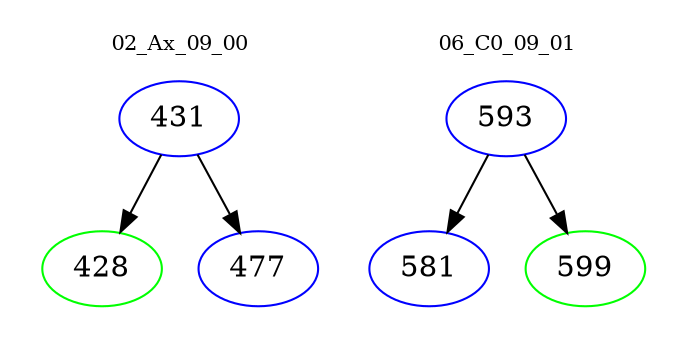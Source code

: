 digraph{
subgraph cluster_0 {
color = white
label = "02_Ax_09_00";
fontsize=10;
T0_431 [label="431", color="blue"]
T0_431 -> T0_428 [color="black"]
T0_428 [label="428", color="green"]
T0_431 -> T0_477 [color="black"]
T0_477 [label="477", color="blue"]
}
subgraph cluster_1 {
color = white
label = "06_C0_09_01";
fontsize=10;
T1_593 [label="593", color="blue"]
T1_593 -> T1_581 [color="black"]
T1_581 [label="581", color="blue"]
T1_593 -> T1_599 [color="black"]
T1_599 [label="599", color="green"]
}
}
